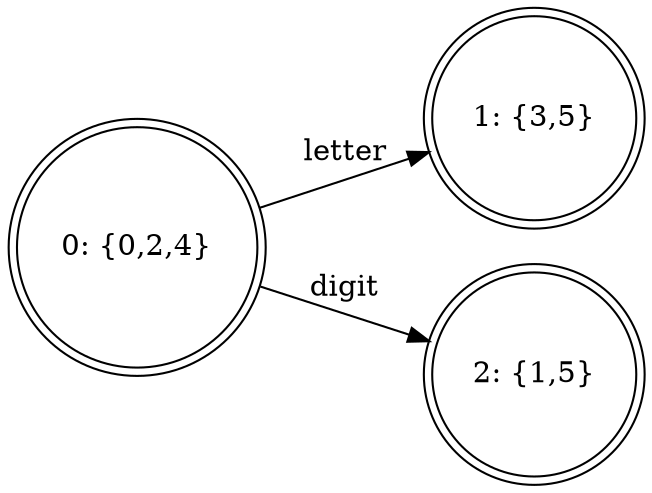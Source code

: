 digraph DFA {
    rankdir=LR;
    node [shape=circle];
    "0: {0,2,4}" [shape=doublecircle];
    "1: {3,5}" [shape=doublecircle];
    "2: {1,5}" [shape=doublecircle];
    "0: {0,2,4}" -> "1: {3,5}"[label="letter"];
    "0: {0,2,4}" -> "2: {1,5}"[label="digit"];
}
